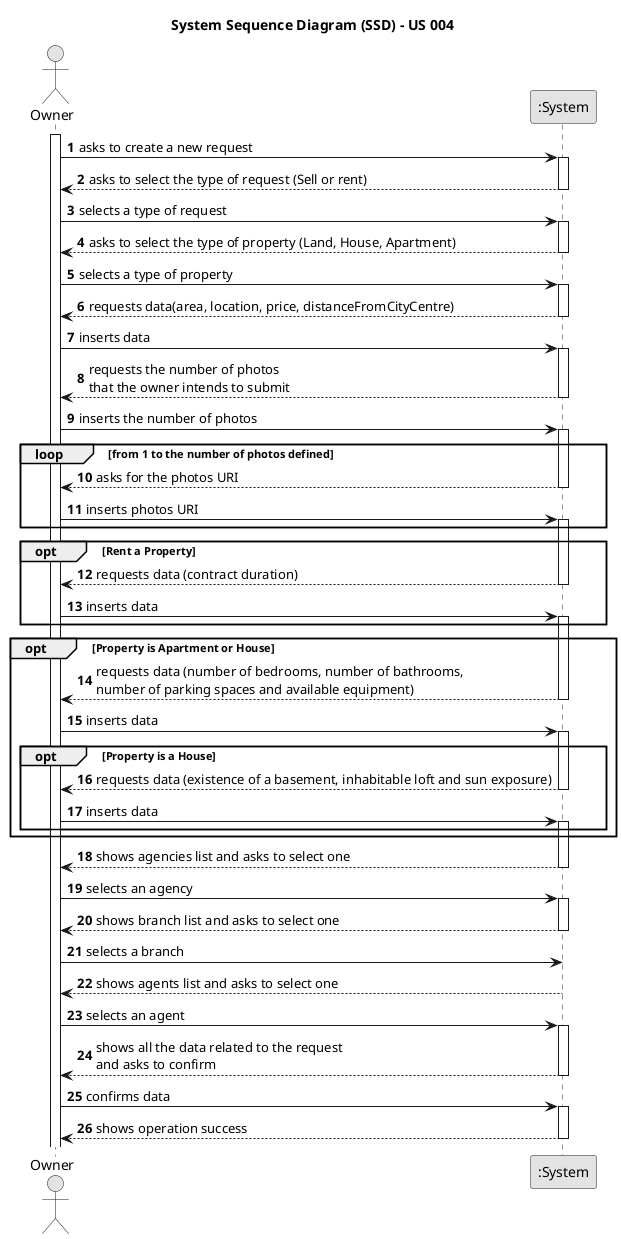 @startuml
skinparam monochrome true
skinparam packageStyle rectangle
skinparam shadowing false

title System Sequence Diagram (SSD) - US 004

autonumber

actor "Owner" as Owner
participant ":System" as System

activate Owner

    Owner -> System : asks to create a new request

    activate System

    System --> Owner : asks to select the type of request (Sell or rent)

    deactivate System

    Owner -> System : selects a type of request

    activate System

    System --> Owner : asks to select the type of property (Land, House, Apartment)

    deactivate System

    Owner -> System : selects a type of property

    activate System

    System --> Owner : requests data(area, location, price, distanceFromCityCentre)

    deactivate System

    Owner -> System : inserts data

    activate System

    System --> Owner : requests the number of photos \nthat the owner intends to submit

    deactivate System

    Owner -> System : inserts the number of photos

    activate System

    loop from 1 to the number of photos defined

    System --> Owner : asks for the photos URI

    deactivate System

    Owner -> System : inserts photos URI

    activate System

    end

    opt Rent a Property

    System --> Owner : requests data (contract duration)

    deactivate System

    Owner -> System : inserts data

    activate System

    end

    opt Property is Apartment or House

    System --> Owner : requests data (number of bedrooms, number of bathrooms, \nnumber of parking spaces and available equipment)

    deactivate System

    Owner -> System : inserts data

    activate System

    opt Property is a House

    System --> Owner : requests data (existence of a basement, inhabitable loft and sun exposure)

    deactivate System

    Owner -> System : inserts data

    activate System

    end

    end

    System --> Owner : shows agencies list and asks to select one

    deactivate System

    Owner -> System : selects an agency

    activate System

    System --> Owner : shows branch list and asks to select one

    deactivate System

    Owner -> System : selects a branch

    System --> Owner : shows agents list and asks to select one

    deactivate System

    Owner -> System : selects an agent

    activate System

    System --> Owner : shows all the data related to the request \nand asks to confirm

    deactivate System

    Owner -> System : confirms data

    activate System

    System --> Owner : shows operation success

    deactivate System

@enduml